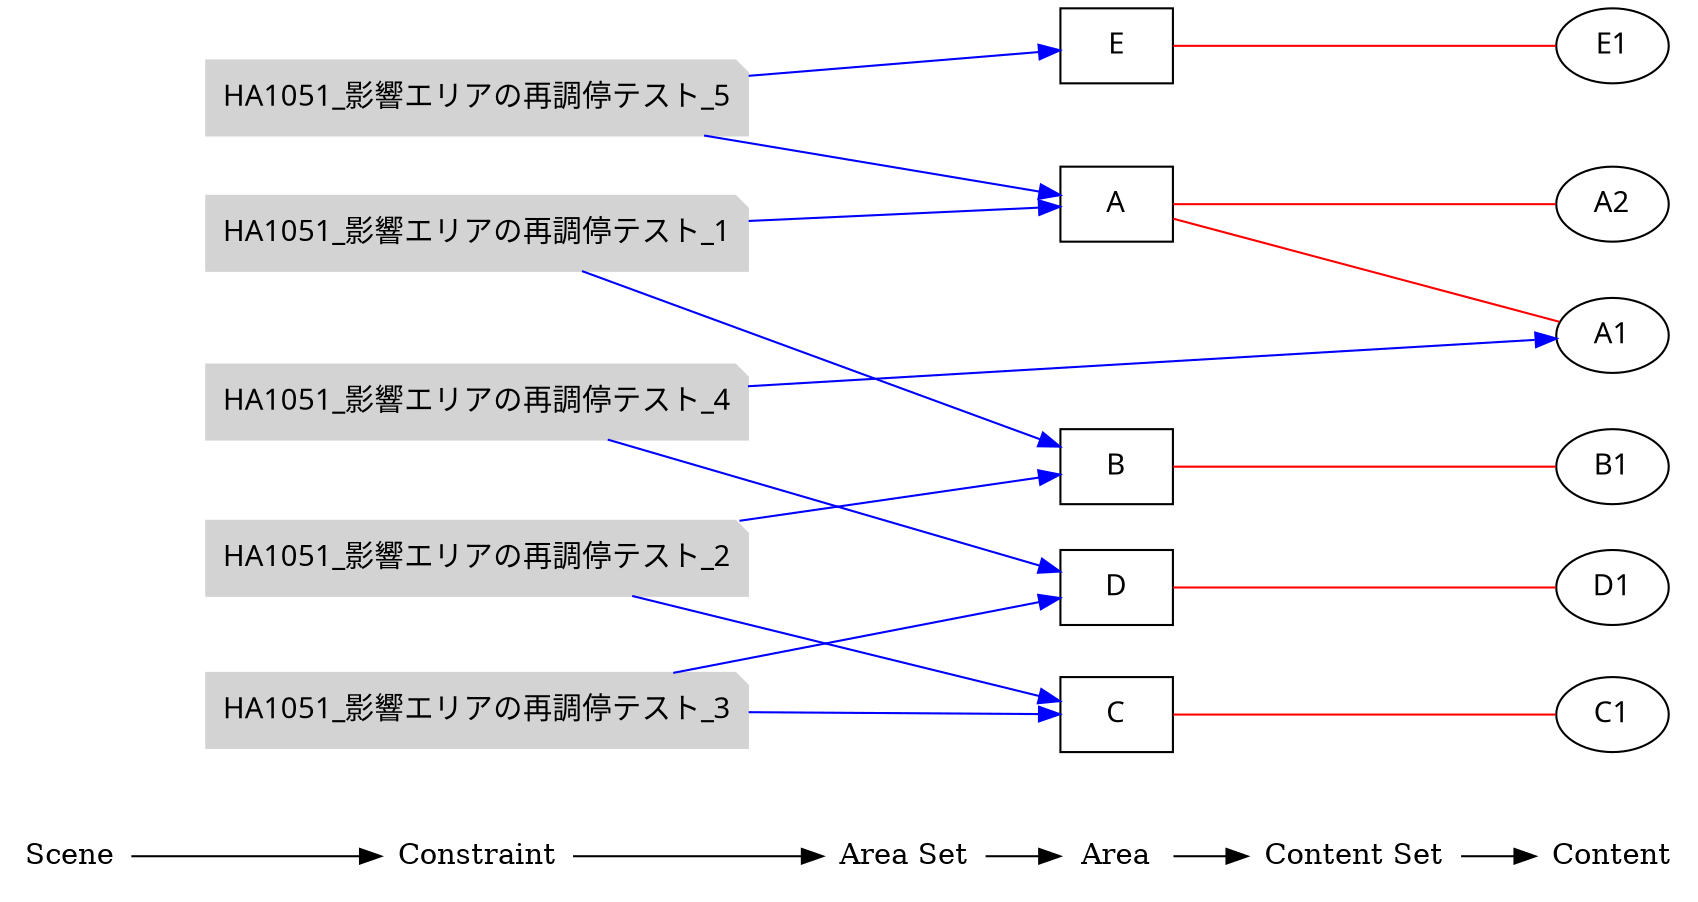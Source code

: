 digraph rule_objects_graph {
	rankdir = LR;
	charset="utf-8";
	clusterrank = global;
	
	node [shape = plaintext];
	Scene -> Constraint -> "Area Set" -> Area -> "Content Set" -> Content; 
	{ rank = same;
		node [shape = box];
		{
			Area;
			e1 [label="A", fontname="Meiryo UI"];
			e2 [label="B", fontname="Meiryo UI"];
			e3 [label="C", fontname="Meiryo UI"];
			e4 [label="D", fontname="Meiryo UI"];
			e5 [label="E", fontname="Meiryo UI"];

		}
	}
	
	{ rank = same;
		node [shape = ellipse];
		{
			Content;
			e6 [label="A1", fontname="Meiryo UI"];
			e7 [label="A2", fontname="Meiryo UI"];
			e8 [label="B1", fontname="Meiryo UI"];
			e9 [label="C1", fontname="Meiryo UI"];
			e10 [label="D1", fontname="Meiryo UI"];
			e11 [label="E1", fontname="Meiryo UI"];


		}
	}
	
	{
		subgraph subareaset {
			"Area Set";
			node [shape = box, style = filled, color = lightpink];


		}
	}


	
	{
		subgraph subcontentset {
			"Content Set";
			node [shape = ellipse, style = filled, color = palegreen];


		}
	}



	e1 -> e6 [dir=none, color=red];
	e1 -> e7 [dir=none, color=red];
	e2 -> e8 [dir=none, color=red];
	e3 -> e9 [dir=none, color=red];
	e4 -> e10 [dir=none, color=red];
	e5 -> e11 [dir=none, color=red];
	

	

	

	

	subgraph scene { rank = same;
		node [shape = circle, style = filled, color = lightblue];
		{
			"Scene";

		}
	}

	{ rank = same;
		node [shape = note, style = filled, color = lightgrey];
		{
			"Constraint";
			e12 [label="HA1051_影響エリアの再調停テスト_1", fontname="Meiryo UI"];
			e13 [label="HA1051_影響エリアの再調停テスト_2", fontname="Meiryo UI"];
			e14 [label="HA1051_影響エリアの再調停テスト_3", fontname="Meiryo UI"];
			e15 [label="HA1051_影響エリアの再調停テスト_4", fontname="Meiryo UI"];
			e16 [label="HA1051_影響エリアの再調停テスト_5", fontname="Meiryo UI"];
		}
	}
	
	{ rank = same;
		node [shape = note, style = filled, color = lavenderblush2];
		{
			"Constraint";
		}
	}

	{ rank = same;
		node [shape = note, style = filled, color = lightpink2];
		{
			"Constraint";
		}
	}

	e12 -> e2 [color=blue];
	e12 -> e1 [color=blue];
	e13 -> e2 [color=blue];
	e13 -> e3 [color=blue];
	e14 -> e4 [color=blue];
	e14 -> e3 [color=blue];
	e15 -> e4 [color=blue];
	e15 -> e6 [color=blue];
	e16 -> e5 [color=blue];
	e16 -> e1 [color=blue];
	

	

	
}

